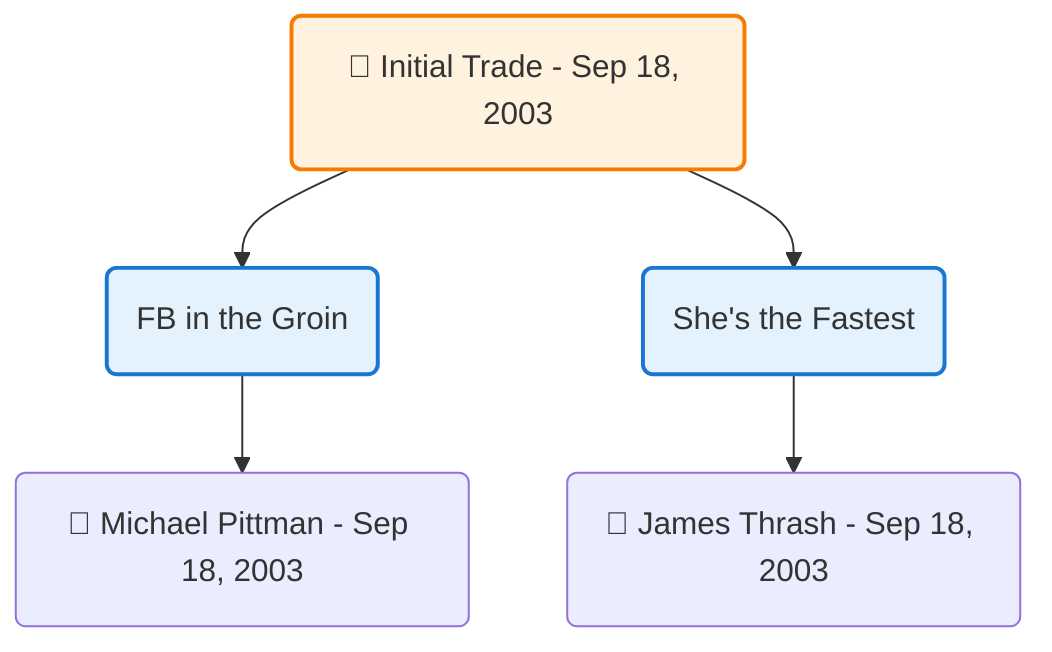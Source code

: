flowchart TD

    TRADE_MAIN("🔄 Initial Trade - Sep 18, 2003")
    TEAM_1("FB in the Groin")
    TEAM_2("She's the Fastest")
    NODE_3fc0b1e0-f92d-44ca-9cc5-399f7fb855d7("🔄 Michael Pittman - Sep 18, 2003")
    NODE_c13d795b-c74a-4e15-ae97-a51b67035ebb("🔄 James Thrash - Sep 18, 2003")

    TRADE_MAIN --> TEAM_1
    TRADE_MAIN --> TEAM_2
    TEAM_1 --> NODE_3fc0b1e0-f92d-44ca-9cc5-399f7fb855d7
    TEAM_2 --> NODE_c13d795b-c74a-4e15-ae97-a51b67035ebb

    %% Node styling
    classDef teamNode fill:#e3f2fd,stroke:#1976d2,stroke-width:2px
    classDef tradeNode fill:#fff3e0,stroke:#f57c00,stroke-width:2px
    classDef playerNode fill:#f3e5f5,stroke:#7b1fa2,stroke-width:1px
    classDef nonRootPlayerNode fill:#f5f5f5,stroke:#757575,stroke-width:1px
    classDef endNode fill:#ffebee,stroke:#c62828,stroke-width:2px
    classDef waiverNode fill:#e8f5e8,stroke:#388e3c,stroke-width:2px
    classDef championshipNode fill:#fff9c4,stroke:#f57f17,stroke-width:3px

    class TEAM_1,TEAM_2 teamNode
    class TRADE_MAIN tradeNode